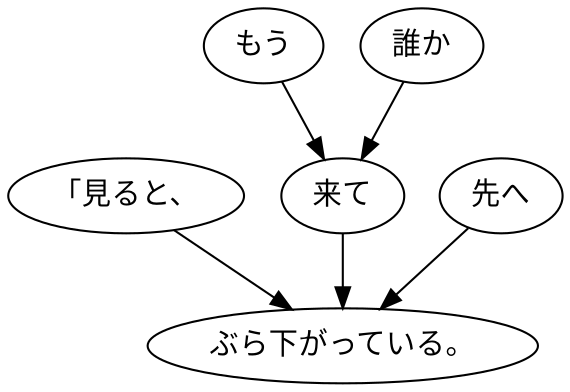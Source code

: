 digraph graph1094 {
	node0 [label="「見ると、"];
	node1 [label="もう"];
	node2 [label="誰か"];
	node3 [label="来て"];
	node4 [label="先へ"];
	node5 [label="ぶら下がっている。"];
	node0 -> node5;
	node1 -> node3;
	node2 -> node3;
	node3 -> node5;
	node4 -> node5;
}
